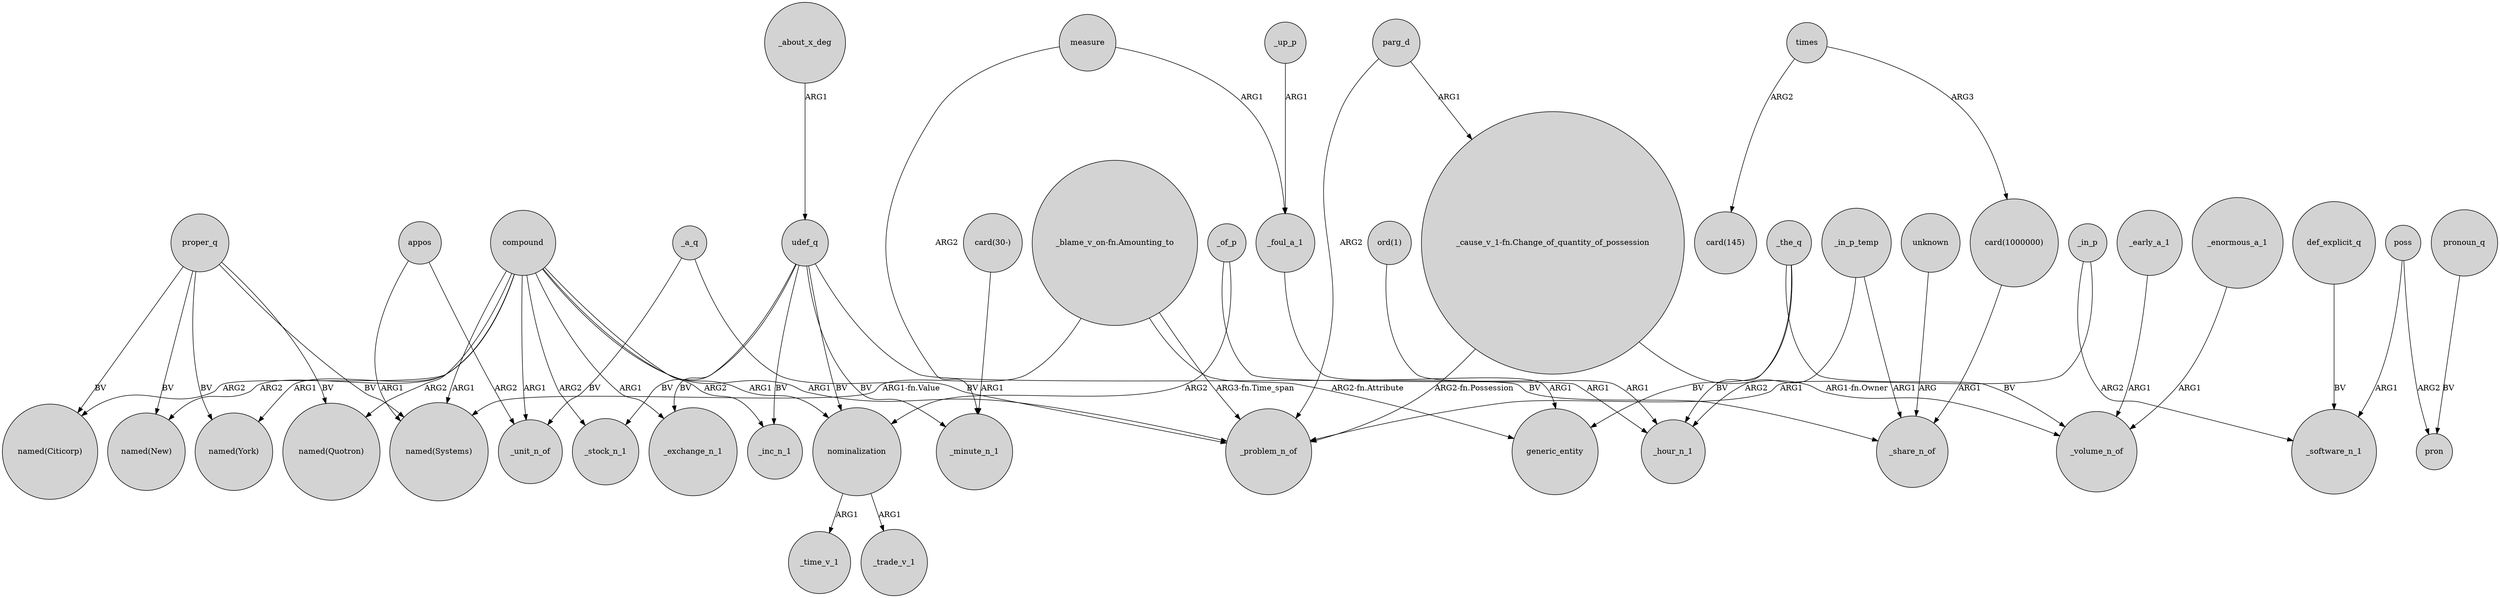 digraph {
	node [shape=circle style=filled]
	compound -> "named(Quotron)" [label=ARG2]
	_the_q -> _hour_n_1 [label=BV]
	udef_q -> _minute_n_1 [label=BV]
	_up_p -> _foul_a_1 [label=ARG1]
	appos -> "named(Systems)" [label=ARG1]
	poss -> _software_n_1 [label=ARG1]
	"_blame_v_on-fn.Amounting_to" -> generic_entity [label="ARG2-fn.Attribute"]
	compound -> "named(New)" [label=ARG2]
	_early_a_1 -> _volume_n_of [label=ARG1]
	_of_p -> _hour_n_1 [label=ARG1]
	proper_q -> "named(New)" [label=BV]
	"_blame_v_on-fn.Amounting_to" -> "named(Systems)" [label="ARG1-fn.Value"]
	udef_q -> nominalization [label=BV]
	compound -> "named(Citicorp)" [label=ARG2]
	udef_q -> _exchange_n_1 [label=BV]
	times -> "card(1000000)" [label=ARG3]
	_enormous_a_1 -> _volume_n_of [label=ARG1]
	compound -> _problem_n_of [label=ARG1]
	parg_d -> "_cause_v_1-fn.Change_of_quantity_of_possession" [label=ARG1]
	def_explicit_q -> _software_n_1 [label=BV]
	"ord(1)" -> _hour_n_1 [label=ARG1]
	measure -> _foul_a_1 [label=ARG1]
	nominalization -> _time_v_1 [label=ARG1]
	compound -> _exchange_n_1 [label=ARG1]
	proper_q -> "named(York)" [label=BV]
	"_blame_v_on-fn.Amounting_to" -> _problem_n_of [label="ARG3-fn.Time_span"]
	_about_x_deg -> udef_q [label=ARG1]
	_of_p -> nominalization [label=ARG2]
	pronoun_q -> pron [label=BV]
	compound -> nominalization [label=ARG1]
	_in_p_temp -> _hour_n_1 [label=ARG2]
	udef_q -> _inc_n_1 [label=BV]
	poss -> pron [label=ARG2]
	_foul_a_1 -> generic_entity [label=ARG1]
	udef_q -> _stock_n_1 [label=BV]
	_in_p -> _problem_n_of [label=ARG1]
	times -> "card(145)" [label=ARG2]
	proper_q -> "named(Systems)" [label=BV]
	compound -> _inc_n_1 [label=ARG2]
	compound -> "named(Systems)" [label=ARG1]
	udef_q -> _share_n_of [label=BV]
	proper_q -> "named(Quotron)" [label=BV]
	compound -> _stock_n_1 [label=ARG2]
	_the_q -> generic_entity [label=BV]
	"card(1000000)" -> _share_n_of [label=ARG1]
	"card(30-)" -> _minute_n_1 [label=ARG1]
	parg_d -> _problem_n_of [label=ARG2]
	_in_p -> _software_n_1 [label=ARG2]
	appos -> _unit_n_of [label=ARG2]
	"_cause_v_1-fn.Change_of_quantity_of_possession" -> _problem_n_of [label="ARG2-fn.Possession"]
	_a_q -> _problem_n_of [label=BV]
	_the_q -> _volume_n_of [label=BV]
	measure -> _minute_n_1 [label=ARG2]
	unknown -> _share_n_of [label=ARG]
	compound -> _unit_n_of [label=ARG1]
	proper_q -> "named(Citicorp)" [label=BV]
	compound -> "named(York)" [label=ARG1]
	_in_p_temp -> _share_n_of [label=ARG1]
	"_cause_v_1-fn.Change_of_quantity_of_possession" -> _volume_n_of [label="ARG1-fn.Owner"]
	_a_q -> _unit_n_of [label=BV]
	nominalization -> _trade_v_1 [label=ARG1]
}
